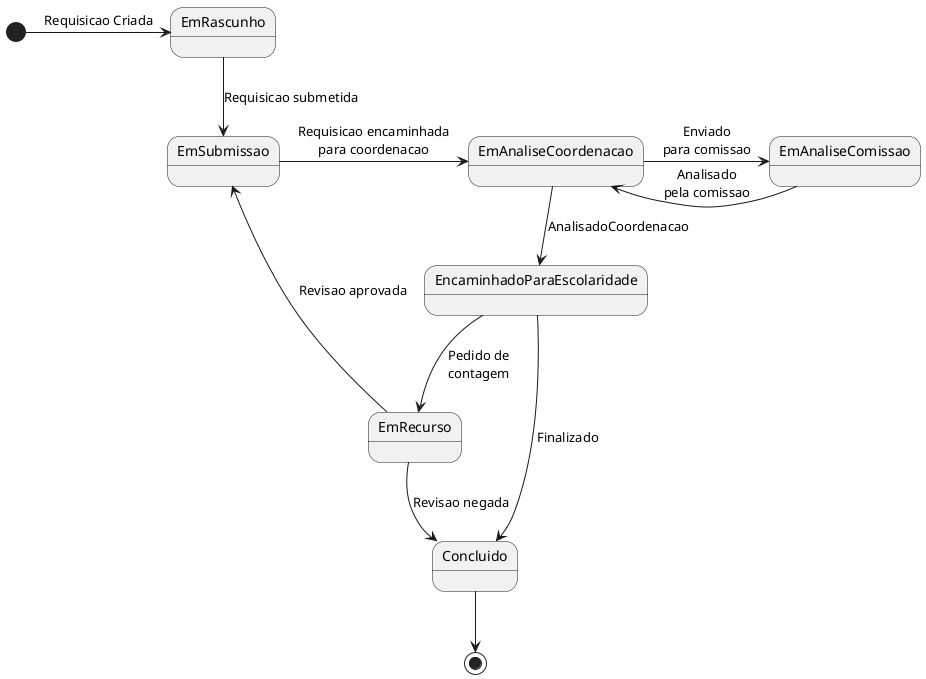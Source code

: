 @startuml Requisição

[*] -> EmRascunho : Requisicao Criada
EmRascunho --> EmSubmissao : Requisicao submetida
EmSubmissao -> EmAnaliseCoordenacao : Requisicao encaminhada\npara coordenacao
EmAnaliseCoordenacao -> EmAnaliseComissao : Enviado\npara comissao
EmAnaliseComissao -> EmAnaliseCoordenacao : Analisado\npela comissao
EmAnaliseCoordenacao --> EncaminhadoParaEscolaridade : AnalisadoCoordenacao
EncaminhadoParaEscolaridade --> EmRecurso : Pedido de\ncontagem
EmRecurso --> EmSubmissao : Revisao aprovada
EmRecurso --> Concluido : Revisao negada
EncaminhadoParaEscolaridade --> Concluido : Finalizado
Concluido --> [*]

@enduml